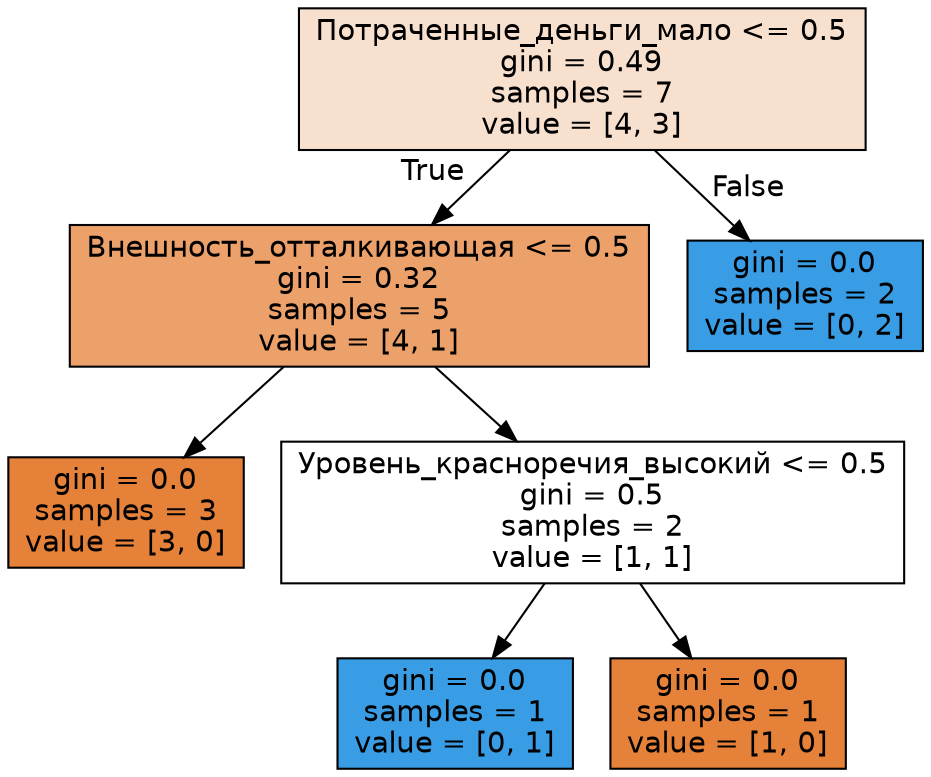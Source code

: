 digraph Tree {
node [shape=box, style="filled", color="black", fontname="helvetica"] ;
edge [fontname="helvetica"] ;
0 [label="Потраченные_деньги_мало <= 0.5\ngini = 0.49\nsamples = 7\nvalue = [4, 3]", fillcolor="#f8e0ce"] ;
1 [label="Внешность_отталкивающая <= 0.5\ngini = 0.32\nsamples = 5\nvalue = [4, 1]", fillcolor="#eca06a"] ;
0 -> 1 [labeldistance=2.5, labelangle=45, headlabel="True"] ;
2 [label="gini = 0.0\nsamples = 3\nvalue = [3, 0]", fillcolor="#e58139"] ;
1 -> 2 ;
3 [label="Уровень_красноречия_высокий <= 0.5\ngini = 0.5\nsamples = 2\nvalue = [1, 1]", fillcolor="#ffffff"] ;
1 -> 3 ;
4 [label="gini = 0.0\nsamples = 1\nvalue = [0, 1]", fillcolor="#399de5"] ;
3 -> 4 ;
5 [label="gini = 0.0\nsamples = 1\nvalue = [1, 0]", fillcolor="#e58139"] ;
3 -> 5 ;
6 [label="gini = 0.0\nsamples = 2\nvalue = [0, 2]", fillcolor="#399de5"] ;
0 -> 6 [labeldistance=2.5, labelangle=-45, headlabel="False"] ;
}